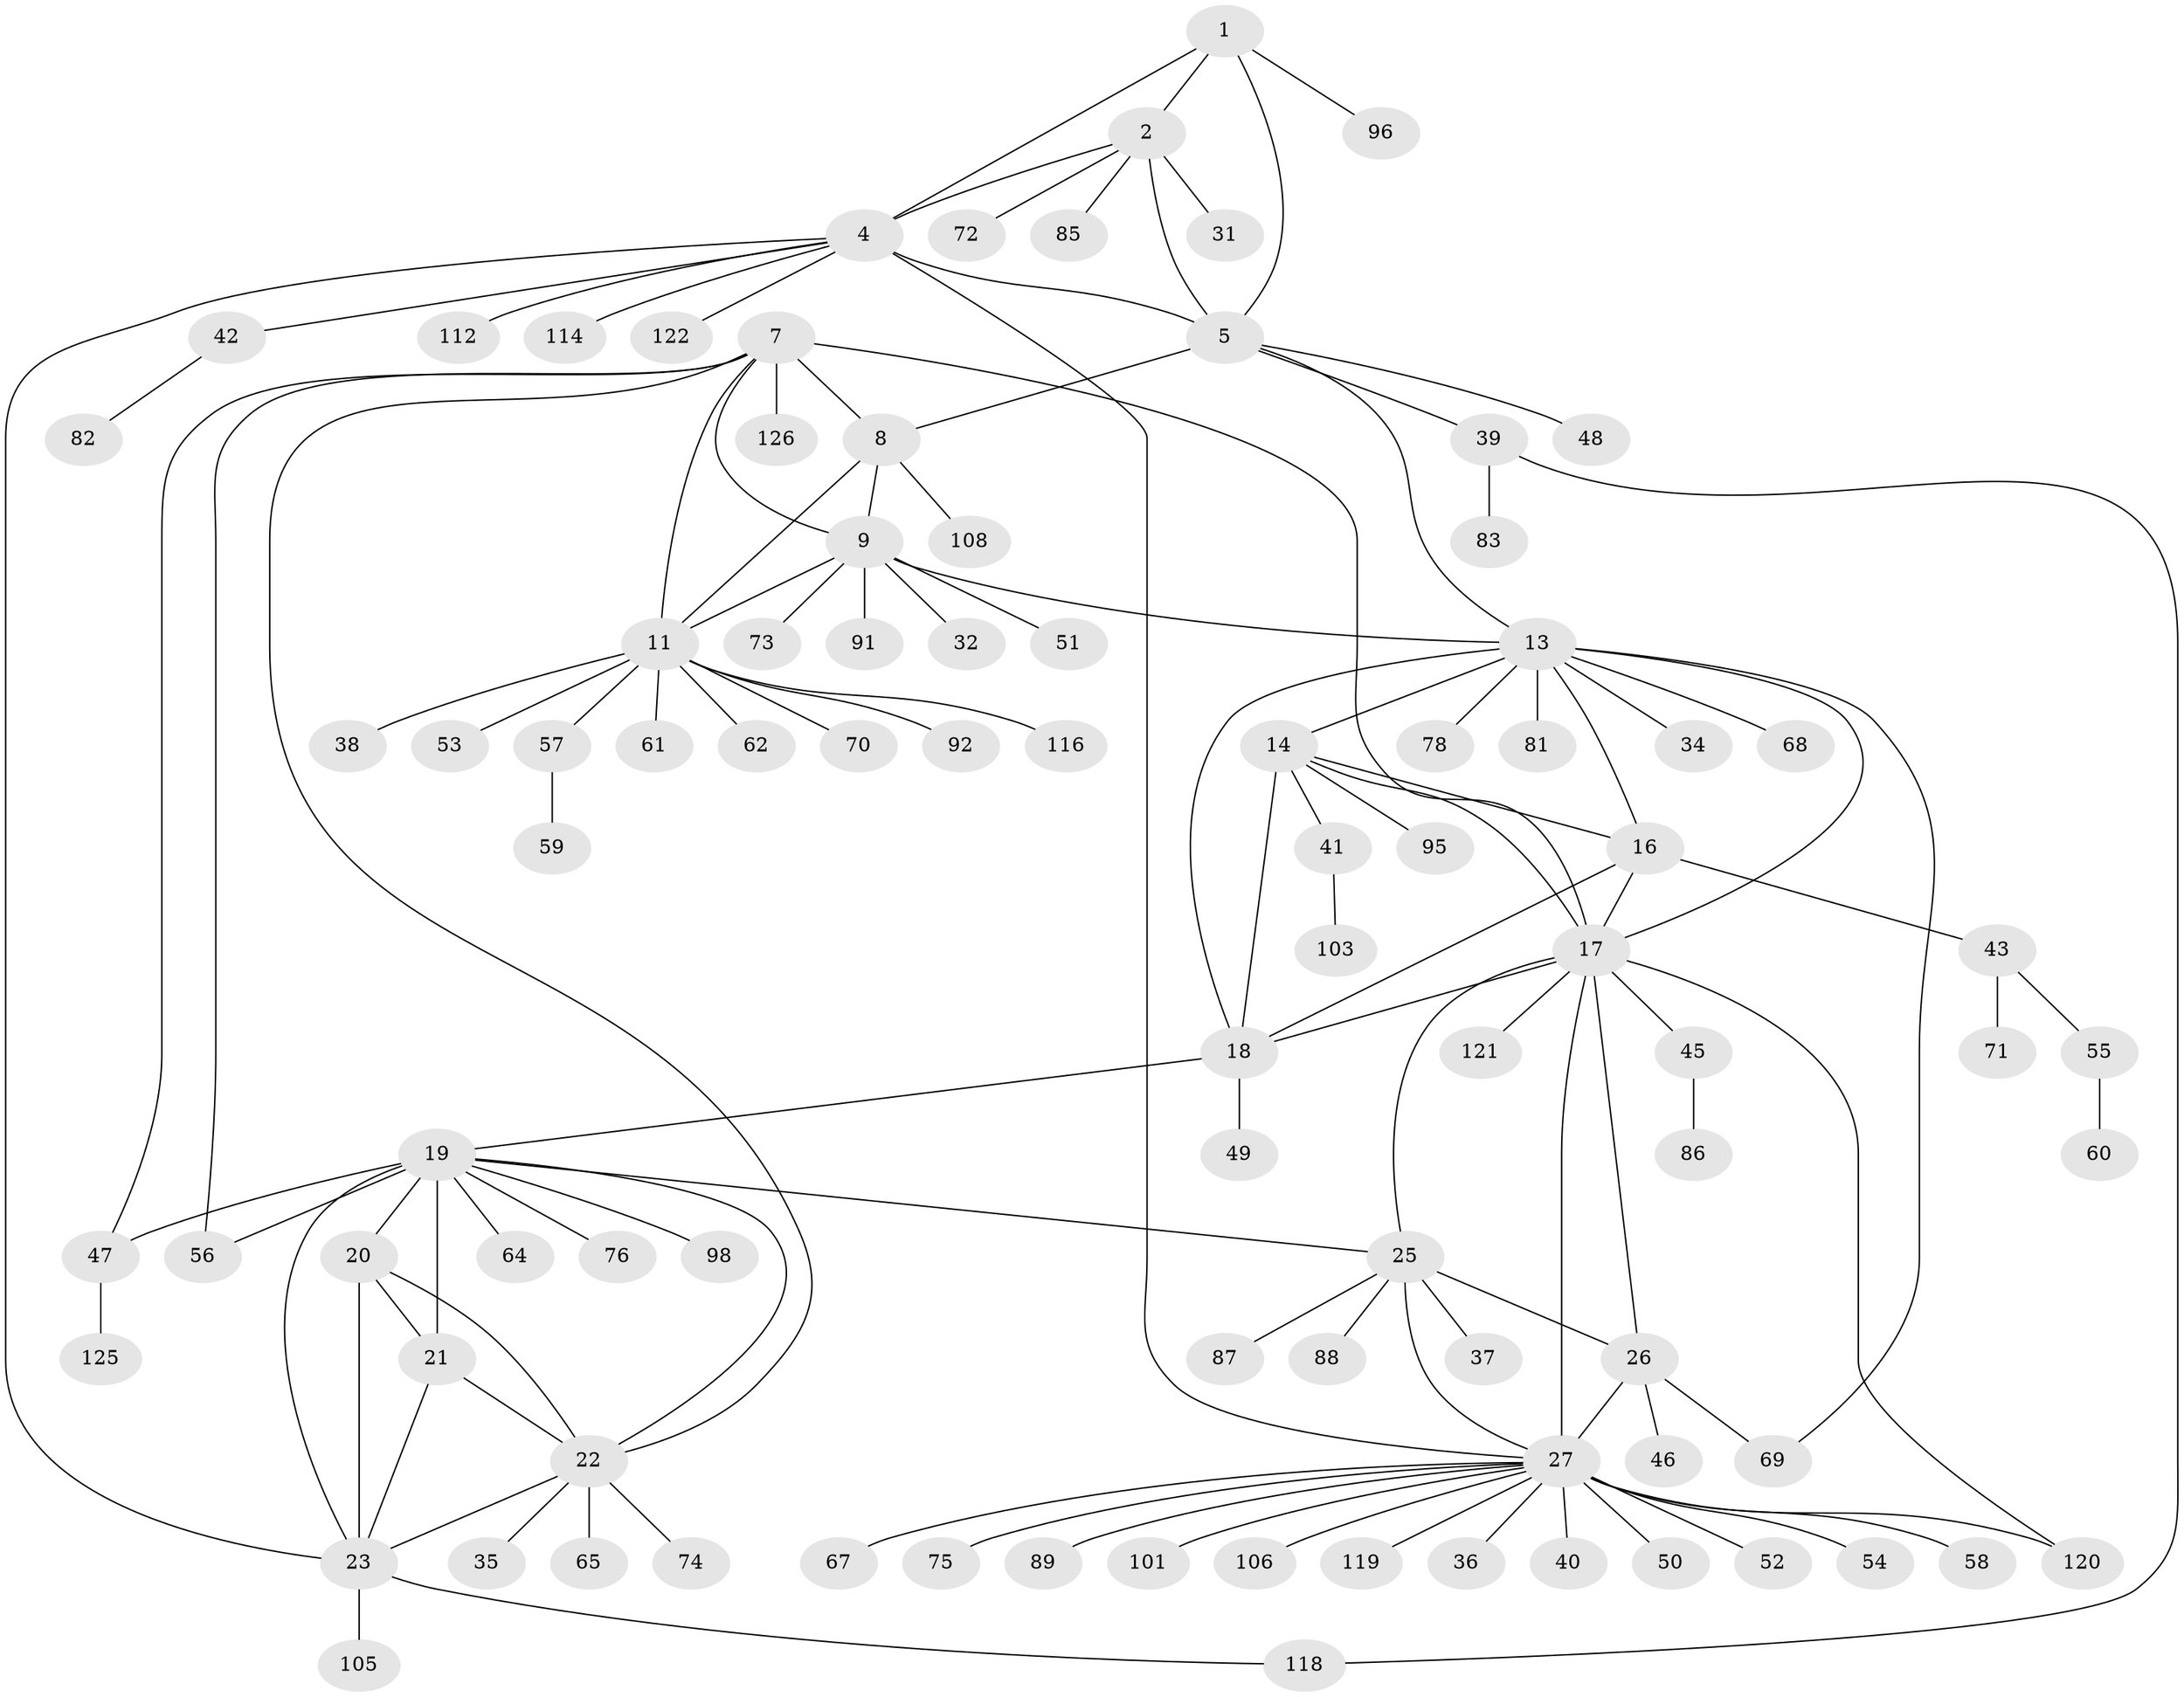// original degree distribution, {7: 0.047619047619047616, 6: 0.047619047619047616, 12: 0.007936507936507936, 8: 0.047619047619047616, 10: 0.03968253968253968, 11: 0.015873015873015872, 9: 0.015873015873015872, 5: 0.007936507936507936, 13: 0.007936507936507936, 2: 0.1349206349206349, 1: 0.5793650793650794, 4: 0.007936507936507936, 3: 0.03968253968253968}
// Generated by graph-tools (version 1.1) at 2025/11/02/27/25 16:11:33]
// undirected, 92 vertices, 123 edges
graph export_dot {
graph [start="1"]
  node [color=gray90,style=filled];
  1 [super="+77"];
  2 [super="+3"];
  4 [super="+33"];
  5 [super="+6"];
  7 [super="+113"];
  8 [super="+10"];
  9;
  11 [super="+12"];
  13 [super="+15"];
  14 [super="+44"];
  16 [super="+80"];
  17 [super="+30"];
  18 [super="+94"];
  19 [super="+24"];
  20 [super="+63"];
  21 [super="+109"];
  22 [super="+110"];
  23 [super="+66"];
  25 [super="+117"];
  26 [super="+28"];
  27 [super="+29"];
  31 [super="+102"];
  32;
  34;
  35;
  36;
  37;
  38 [super="+90"];
  39 [super="+100"];
  40;
  41;
  42 [super="+111"];
  43;
  45;
  46;
  47;
  48;
  49;
  50;
  51 [super="+84"];
  52;
  53 [super="+93"];
  54;
  55 [super="+97"];
  56;
  57 [super="+104"];
  58;
  59;
  60;
  61;
  62;
  64;
  65;
  67;
  68;
  69;
  70;
  71 [super="+79"];
  72;
  73;
  74;
  75;
  76 [super="+99"];
  78;
  81;
  82;
  83;
  85;
  86;
  87;
  88 [super="+124"];
  89;
  91 [super="+115"];
  92;
  95;
  96;
  98;
  101;
  103 [super="+123"];
  105 [super="+107"];
  106;
  108;
  112;
  114;
  116;
  118;
  119;
  120;
  121;
  122;
  125;
  126;
  1 -- 2 [weight=2];
  1 -- 4;
  1 -- 5 [weight=2];
  1 -- 96;
  2 -- 4 [weight=2];
  2 -- 5 [weight=4];
  2 -- 85;
  2 -- 72;
  2 -- 31;
  4 -- 5 [weight=2];
  4 -- 23;
  4 -- 42;
  4 -- 112;
  4 -- 114;
  4 -- 122;
  4 -- 27;
  5 -- 39;
  5 -- 48;
  5 -- 13;
  5 -- 8;
  7 -- 8 [weight=2];
  7 -- 9;
  7 -- 11 [weight=2];
  7 -- 22;
  7 -- 47;
  7 -- 126;
  7 -- 17;
  7 -- 56;
  8 -- 9 [weight=2];
  8 -- 11 [weight=4];
  8 -- 108;
  9 -- 11 [weight=2];
  9 -- 32;
  9 -- 51;
  9 -- 73;
  9 -- 91;
  9 -- 13;
  11 -- 53;
  11 -- 92;
  11 -- 38;
  11 -- 70;
  11 -- 116;
  11 -- 57;
  11 -- 61;
  11 -- 62;
  13 -- 14 [weight=2];
  13 -- 16 [weight=2];
  13 -- 17 [weight=2];
  13 -- 18 [weight=2];
  13 -- 34;
  13 -- 81;
  13 -- 68;
  13 -- 69;
  13 -- 78;
  14 -- 16;
  14 -- 17;
  14 -- 18;
  14 -- 41;
  14 -- 95;
  16 -- 17;
  16 -- 18;
  16 -- 43;
  17 -- 18;
  17 -- 120;
  17 -- 121;
  17 -- 45;
  17 -- 25;
  17 -- 26 [weight=2];
  17 -- 27 [weight=2];
  18 -- 49;
  18 -- 19;
  19 -- 20 [weight=2];
  19 -- 21 [weight=2];
  19 -- 22 [weight=2];
  19 -- 23 [weight=2];
  19 -- 25;
  19 -- 56;
  19 -- 76;
  19 -- 64;
  19 -- 98;
  19 -- 47;
  20 -- 21;
  20 -- 22;
  20 -- 23;
  21 -- 22;
  21 -- 23;
  22 -- 23;
  22 -- 35;
  22 -- 65;
  22 -- 74;
  23 -- 105;
  23 -- 118;
  25 -- 26 [weight=2];
  25 -- 27 [weight=2];
  25 -- 37;
  25 -- 87;
  25 -- 88;
  26 -- 27 [weight=4];
  26 -- 69;
  26 -- 46;
  27 -- 40;
  27 -- 52;
  27 -- 58;
  27 -- 75;
  27 -- 89;
  27 -- 119;
  27 -- 67;
  27 -- 36;
  27 -- 101;
  27 -- 106;
  27 -- 50;
  27 -- 54;
  27 -- 120;
  39 -- 83;
  39 -- 118;
  41 -- 103;
  42 -- 82;
  43 -- 55;
  43 -- 71;
  45 -- 86;
  47 -- 125;
  55 -- 60;
  57 -- 59;
}
